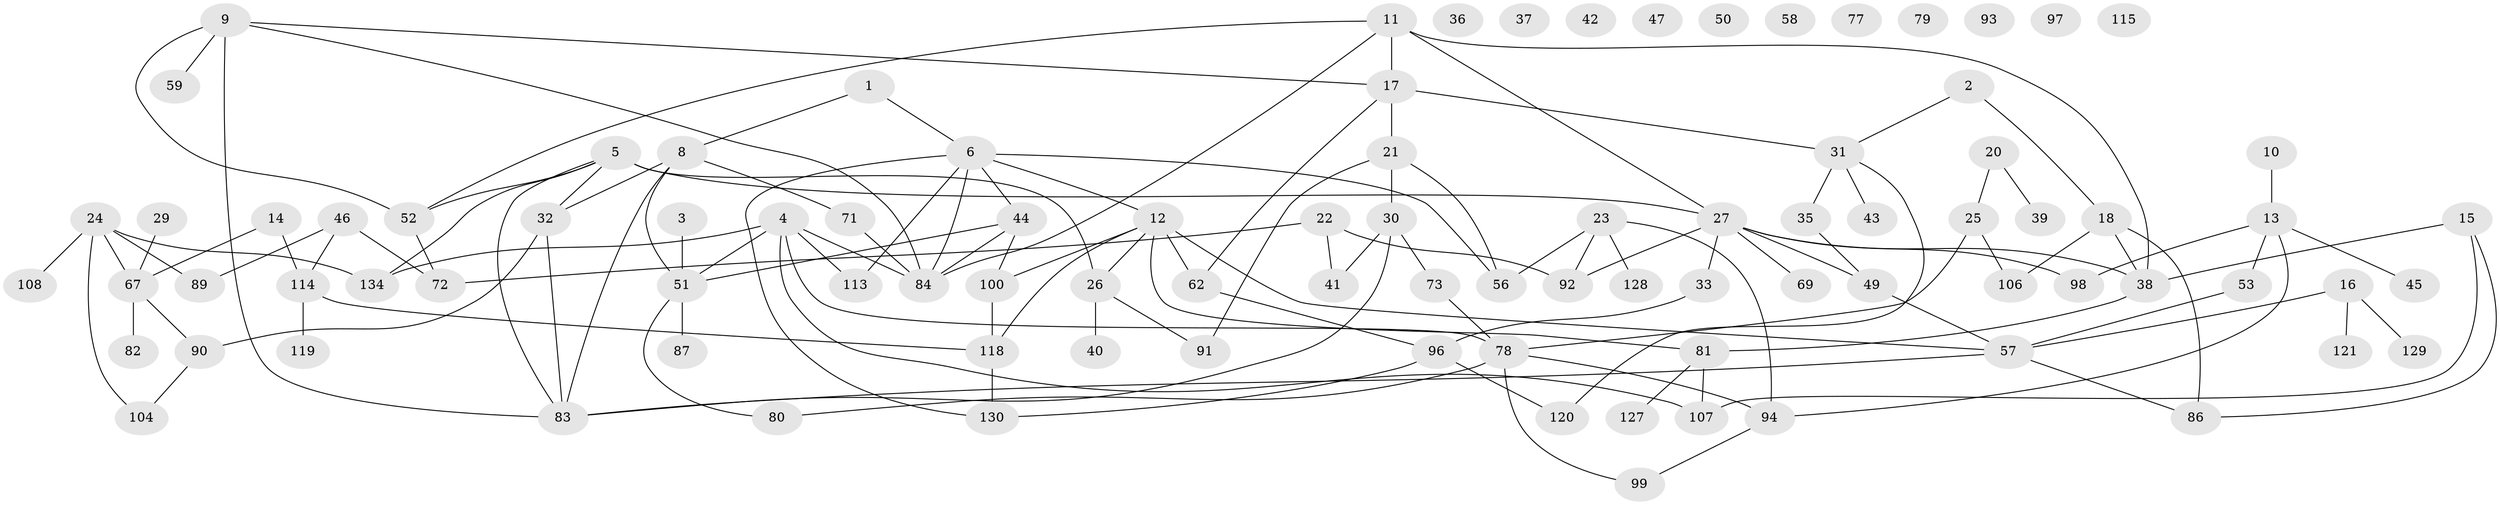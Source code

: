 // Generated by graph-tools (version 1.1) at 2025/23/03/03/25 07:23:27]
// undirected, 95 vertices, 132 edges
graph export_dot {
graph [start="1"]
  node [color=gray90,style=filled];
  1;
  2;
  3;
  4 [super="+65"];
  5 [super="+7"];
  6 [super="+61"];
  8;
  9 [super="+28"];
  10;
  11 [super="+133"];
  12 [super="+74"];
  13 [super="+34"];
  14 [super="+19"];
  15;
  16 [super="+112"];
  17 [super="+63"];
  18 [super="+60"];
  20 [super="+116"];
  21 [super="+54"];
  22;
  23 [super="+75"];
  24 [super="+102"];
  25 [super="+64"];
  26 [super="+101"];
  27 [super="+111"];
  29;
  30 [super="+48"];
  31 [super="+95"];
  32 [super="+55"];
  33;
  35 [super="+105"];
  36;
  37;
  38 [super="+66"];
  39;
  40;
  41 [super="+109"];
  42;
  43;
  44 [super="+88"];
  45;
  46 [super="+70"];
  47;
  49;
  50;
  51 [super="+135"];
  52 [super="+103"];
  53;
  56;
  57 [super="+68"];
  58;
  59;
  62;
  67;
  69 [super="+125"];
  71 [super="+76"];
  72 [super="+117"];
  73;
  77;
  78 [super="+131"];
  79;
  80;
  81;
  82;
  83 [super="+85"];
  84 [super="+132"];
  86;
  87;
  89;
  90;
  91;
  92;
  93;
  94;
  96 [super="+110"];
  97;
  98;
  99;
  100;
  104 [super="+122"];
  106;
  107 [super="+124"];
  108;
  113 [super="+126"];
  114 [super="+123"];
  115;
  118;
  119;
  120;
  121;
  127;
  128;
  129;
  130;
  134;
  1 -- 6;
  1 -- 8;
  2 -- 18;
  2 -- 31;
  3 -- 51;
  4 -- 107;
  4 -- 134;
  4 -- 113;
  4 -- 51;
  4 -- 78;
  4 -- 84;
  5 -- 52;
  5 -- 134;
  5 -- 83;
  5 -- 27;
  5 -- 32;
  5 -- 26;
  6 -- 130;
  6 -- 12;
  6 -- 56;
  6 -- 113;
  6 -- 84;
  6 -- 44;
  8 -- 32;
  8 -- 51;
  8 -- 71;
  8 -- 83;
  9 -- 84;
  9 -- 83;
  9 -- 59;
  9 -- 52;
  9 -- 17;
  10 -- 13;
  11 -- 38;
  11 -- 27;
  11 -- 17;
  11 -- 52;
  11 -- 84;
  12 -- 57;
  12 -- 81;
  12 -- 100;
  12 -- 118;
  12 -- 62;
  12 -- 26;
  13 -- 53;
  13 -- 94;
  13 -- 45;
  13 -- 98;
  14 -- 114;
  14 -- 67;
  15 -- 86;
  15 -- 107;
  15 -- 38;
  16 -- 121;
  16 -- 129;
  16 -- 57;
  17 -- 62;
  17 -- 31 [weight=2];
  17 -- 21;
  18 -- 86;
  18 -- 106;
  18 -- 38;
  20 -- 25;
  20 -- 39;
  21 -- 56;
  21 -- 91;
  21 -- 30;
  22 -- 92;
  22 -- 72;
  22 -- 41;
  23 -- 94;
  23 -- 56;
  23 -- 92;
  23 -- 128;
  24 -- 67;
  24 -- 108;
  24 -- 134;
  24 -- 89;
  24 -- 104;
  25 -- 106;
  25 -- 78;
  26 -- 91;
  26 -- 40;
  27 -- 33;
  27 -- 69;
  27 -- 92;
  27 -- 98;
  27 -- 49;
  27 -- 38;
  29 -- 67;
  30 -- 41;
  30 -- 73;
  30 -- 83;
  31 -- 43;
  31 -- 120;
  31 -- 35;
  32 -- 90;
  32 -- 83;
  33 -- 96;
  35 -- 49;
  38 -- 81;
  44 -- 51;
  44 -- 100;
  44 -- 84;
  46 -- 72;
  46 -- 89;
  46 -- 114;
  49 -- 57;
  51 -- 80;
  51 -- 87;
  52 -- 72;
  53 -- 57;
  57 -- 83;
  57 -- 86;
  62 -- 96;
  67 -- 82;
  67 -- 90;
  71 -- 84;
  73 -- 78;
  78 -- 80;
  78 -- 99;
  78 -- 94;
  81 -- 107;
  81 -- 127;
  90 -- 104;
  94 -- 99;
  96 -- 130;
  96 -- 120;
  100 -- 118;
  114 -- 118;
  114 -- 119;
  118 -- 130;
}
